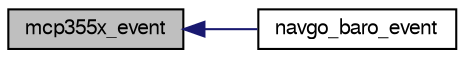 digraph "mcp355x_event"
{
  edge [fontname="FreeSans",fontsize="10",labelfontname="FreeSans",labelfontsize="10"];
  node [fontname="FreeSans",fontsize="10",shape=record];
  rankdir="LR";
  Node1 [label="mcp355x_event",height=0.2,width=0.4,color="black", fillcolor="grey75", style="filled", fontcolor="black"];
  Node1 -> Node2 [dir="back",color="midnightblue",fontsize="10",style="solid",fontname="FreeSans"];
  Node2 [label="navgo_baro_event",height=0.2,width=0.4,color="black", fillcolor="white", style="filled",URL="$navgo_2baro__board_8h.html#aad685ca5173b53eae98293cc598c13d2"];
}
